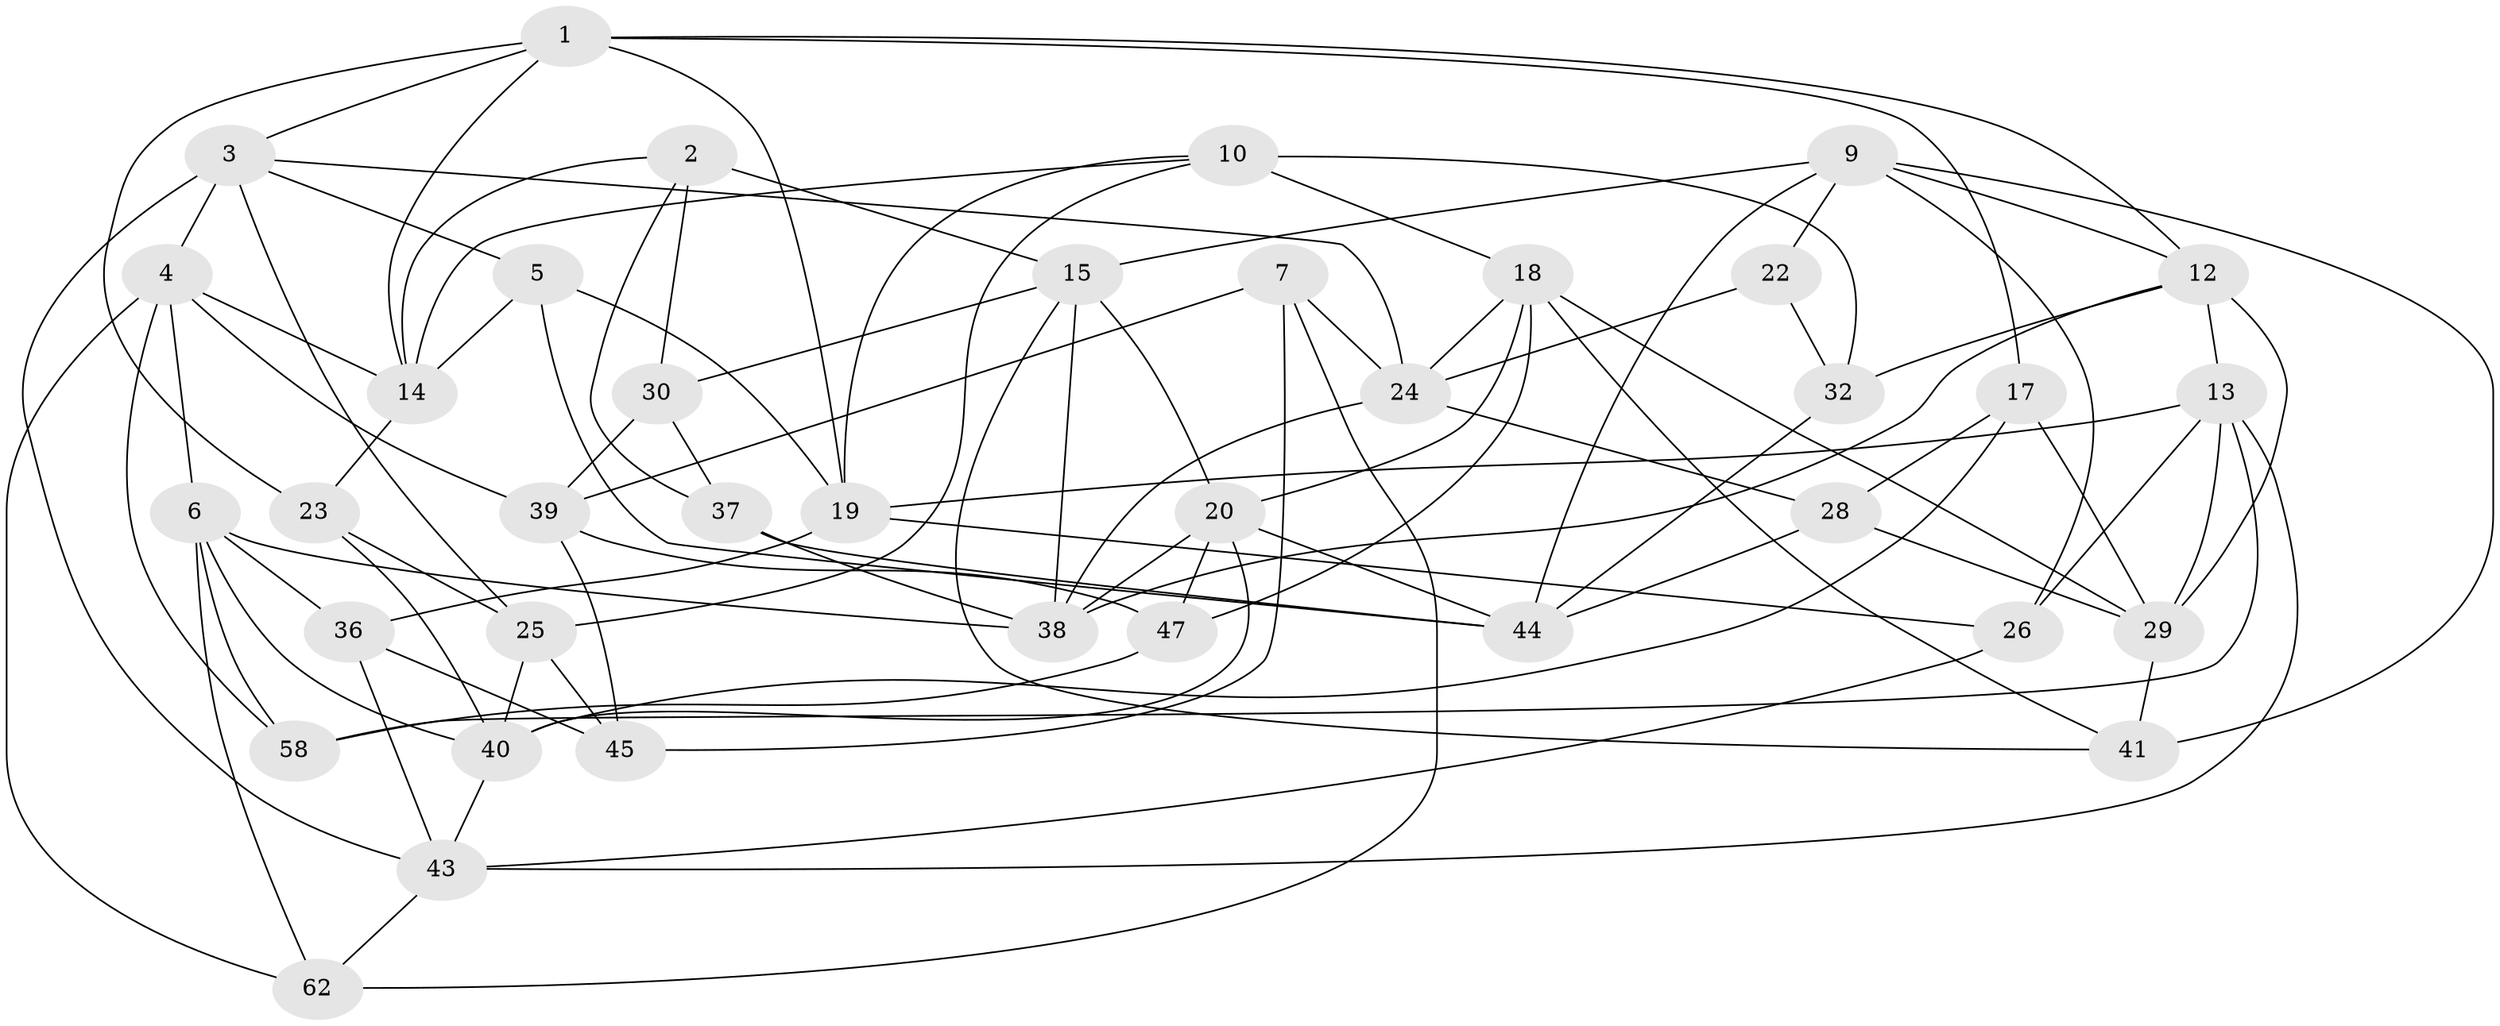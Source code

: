 // Generated by graph-tools (version 1.1) at 2025/52/02/27/25 19:52:27]
// undirected, 38 vertices, 95 edges
graph export_dot {
graph [start="1"]
  node [color=gray90,style=filled];
  1 [super="+34"];
  2 [super="+27"];
  3 [super="+46"];
  4 [super="+8"];
  5;
  6 [super="+21"];
  7;
  9 [super="+11"];
  10 [super="+35"];
  12 [super="+54"];
  13 [super="+42"];
  14 [super="+56"];
  15 [super="+16"];
  17;
  18 [super="+59"];
  19 [super="+51"];
  20 [super="+63"];
  22;
  23;
  24 [super="+31"];
  25 [super="+57"];
  26;
  28;
  29 [super="+61"];
  30 [super="+33"];
  32 [super="+49"];
  36;
  37;
  38 [super="+50"];
  39 [super="+48"];
  40 [super="+52"];
  41;
  43 [super="+55"];
  44 [super="+53"];
  45 [super="+60"];
  47;
  58;
  62;
  1 -- 23;
  1 -- 14;
  1 -- 17;
  1 -- 19;
  1 -- 3;
  1 -- 12;
  2 -- 30 [weight=3];
  2 -- 15;
  2 -- 37;
  2 -- 14;
  3 -- 5;
  3 -- 25;
  3 -- 24;
  3 -- 4;
  3 -- 43;
  4 -- 14;
  4 -- 58;
  4 -- 62;
  4 -- 6;
  4 -- 39;
  5 -- 44;
  5 -- 14;
  5 -- 19;
  6 -- 40;
  6 -- 36;
  6 -- 38;
  6 -- 62;
  6 -- 58;
  7 -- 62;
  7 -- 45;
  7 -- 24;
  7 -- 39;
  9 -- 44;
  9 -- 26;
  9 -- 22;
  9 -- 41;
  9 -- 15;
  9 -- 12;
  10 -- 18;
  10 -- 14;
  10 -- 32 [weight=2];
  10 -- 25;
  10 -- 19;
  12 -- 13;
  12 -- 32;
  12 -- 29;
  12 -- 38;
  13 -- 26;
  13 -- 29;
  13 -- 43;
  13 -- 58;
  13 -- 19;
  14 -- 23;
  15 -- 41;
  15 -- 30;
  15 -- 20;
  15 -- 38;
  17 -- 40;
  17 -- 28;
  17 -- 29;
  18 -- 41;
  18 -- 29;
  18 -- 47;
  18 -- 20;
  18 -- 24;
  19 -- 26;
  19 -- 36;
  20 -- 44;
  20 -- 38;
  20 -- 47;
  20 -- 40;
  22 -- 24;
  22 -- 32 [weight=2];
  23 -- 40;
  23 -- 25;
  24 -- 38;
  24 -- 28;
  25 -- 45 [weight=2];
  25 -- 40;
  26 -- 43;
  28 -- 29;
  28 -- 44;
  29 -- 41;
  30 -- 37;
  30 -- 39;
  32 -- 44;
  36 -- 45;
  36 -- 43;
  37 -- 44;
  37 -- 38;
  39 -- 47;
  39 -- 45 [weight=2];
  40 -- 43;
  43 -- 62;
  47 -- 58;
}
